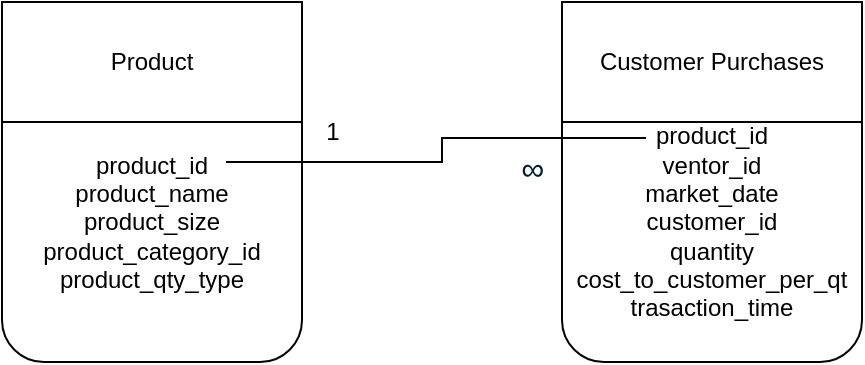 <mxfile version="26.0.8">
  <diagram name="Page-1" id="RHF4OOZyK-tfH14qXVRz">
    <mxGraphModel dx="1434" dy="738" grid="1" gridSize="10" guides="1" tooltips="1" connect="1" arrows="1" fold="1" page="1" pageScale="1" pageWidth="850" pageHeight="1100" math="0" shadow="0">
      <root>
        <mxCell id="0" />
        <mxCell id="1" parent="0" />
        <mxCell id="c59Ct3J4wvm-C2DQvT9R-2" value="product_id&lt;div&gt;&lt;span style=&quot;background-color: transparent; color: light-dark(rgb(0, 0, 0), rgb(255, 255, 255));&quot;&gt;product_name&lt;/span&gt;&lt;/div&gt;&lt;div&gt;&lt;span style=&quot;background-color: transparent; color: light-dark(rgb(0, 0, 0), rgb(255, 255, 255));&quot;&gt;product_size&lt;/span&gt;&lt;/div&gt;&lt;div&gt;&lt;span style=&quot;background-color: transparent; color: light-dark(rgb(0, 0, 0), rgb(255, 255, 255));&quot;&gt;product_category_id&lt;/span&gt;&lt;/div&gt;&lt;div&gt;&lt;span style=&quot;background-color: transparent; color: light-dark(rgb(0, 0, 0), rgb(255, 255, 255));&quot;&gt;product_qty_type&lt;/span&gt;&lt;/div&gt;" style="rounded=1;whiteSpace=wrap;html=1;" vertex="1" parent="1">
          <mxGeometry x="190" y="320" width="150" height="140" as="geometry" />
        </mxCell>
        <mxCell id="c59Ct3J4wvm-C2DQvT9R-6" value="Product" style="rounded=0;whiteSpace=wrap;html=1;" vertex="1" parent="1">
          <mxGeometry x="190" y="280" width="150" height="60" as="geometry" />
        </mxCell>
        <mxCell id="c59Ct3J4wvm-C2DQvT9R-7" value="product_id&lt;div&gt;ventor_id&lt;/div&gt;&lt;div&gt;market_date&lt;/div&gt;&lt;div&gt;customer_id&lt;/div&gt;&lt;div&gt;quantity&lt;/div&gt;&lt;div&gt;cost_to_customer_per_qt&lt;/div&gt;&lt;div&gt;trasaction_time&lt;/div&gt;" style="rounded=1;whiteSpace=wrap;html=1;" vertex="1" parent="1">
          <mxGeometry x="470" y="320" width="150" height="140" as="geometry" />
        </mxCell>
        <mxCell id="c59Ct3J4wvm-C2DQvT9R-8" value="Customer Purchases" style="rounded=0;whiteSpace=wrap;html=1;" vertex="1" parent="1">
          <mxGeometry x="470" y="280" width="150" height="60" as="geometry" />
        </mxCell>
        <mxCell id="c59Ct3J4wvm-C2DQvT9R-9" value="" style="endArrow=none;html=1;rounded=0;entryX=0.267;entryY=0.214;entryDx=0;entryDy=0;entryPerimeter=0;" edge="1" parent="1">
          <mxGeometry width="50" height="50" relative="1" as="geometry">
            <mxPoint x="302" y="360" as="sourcePoint" />
            <mxPoint x="512.05" y="347.96" as="targetPoint" />
            <Array as="points">
              <mxPoint x="410" y="360" />
              <mxPoint x="410" y="348" />
            </Array>
          </mxGeometry>
        </mxCell>
        <mxCell id="c59Ct3J4wvm-C2DQvT9R-11" value="1" style="text;html=1;align=center;verticalAlign=middle;resizable=0;points=[];autosize=1;strokeColor=none;fillColor=none;" vertex="1" parent="1">
          <mxGeometry x="340" y="330" width="30" height="30" as="geometry" />
        </mxCell>
        <mxCell id="c59Ct3J4wvm-C2DQvT9R-12" value="&lt;span style=&quot;color: rgb(0, 29, 53); font-family: &amp;quot;Google Sans&amp;quot;, Arial, sans-serif; font-size: 16px; text-align: left; text-wrap-mode: wrap; background-color: rgb(255, 255, 255);&quot;&gt;∞&lt;/span&gt;" style="text;html=1;align=center;verticalAlign=middle;resizable=0;points=[];autosize=1;strokeColor=none;fillColor=none;" vertex="1" parent="1">
          <mxGeometry x="440" y="348" width="30" height="30" as="geometry" />
        </mxCell>
      </root>
    </mxGraphModel>
  </diagram>
</mxfile>

